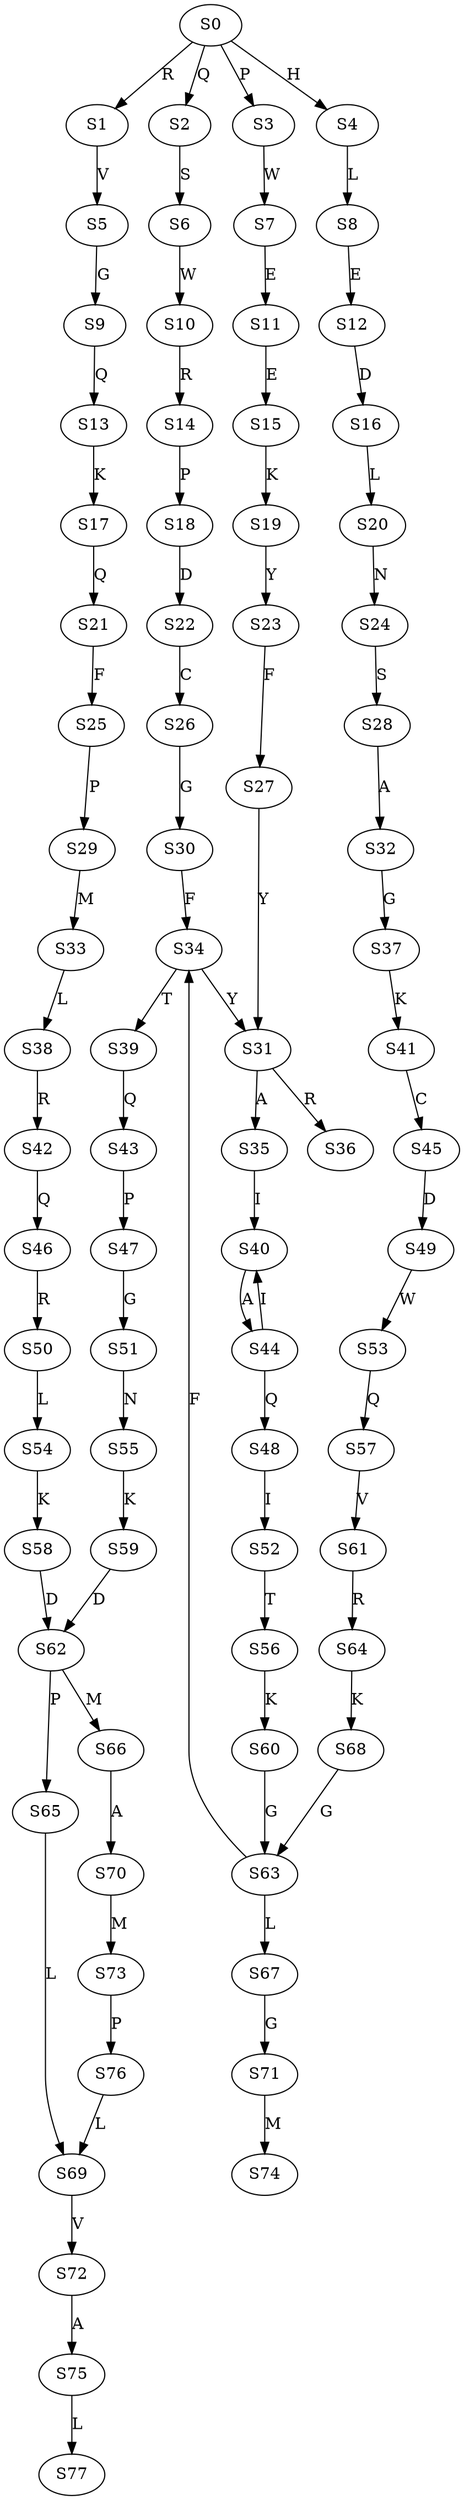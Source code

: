 strict digraph  {
	S0 -> S1 [ label = R ];
	S0 -> S2 [ label = Q ];
	S0 -> S3 [ label = P ];
	S0 -> S4 [ label = H ];
	S1 -> S5 [ label = V ];
	S2 -> S6 [ label = S ];
	S3 -> S7 [ label = W ];
	S4 -> S8 [ label = L ];
	S5 -> S9 [ label = G ];
	S6 -> S10 [ label = W ];
	S7 -> S11 [ label = E ];
	S8 -> S12 [ label = E ];
	S9 -> S13 [ label = Q ];
	S10 -> S14 [ label = R ];
	S11 -> S15 [ label = E ];
	S12 -> S16 [ label = D ];
	S13 -> S17 [ label = K ];
	S14 -> S18 [ label = P ];
	S15 -> S19 [ label = K ];
	S16 -> S20 [ label = L ];
	S17 -> S21 [ label = Q ];
	S18 -> S22 [ label = D ];
	S19 -> S23 [ label = Y ];
	S20 -> S24 [ label = N ];
	S21 -> S25 [ label = F ];
	S22 -> S26 [ label = C ];
	S23 -> S27 [ label = F ];
	S24 -> S28 [ label = S ];
	S25 -> S29 [ label = P ];
	S26 -> S30 [ label = G ];
	S27 -> S31 [ label = Y ];
	S28 -> S32 [ label = A ];
	S29 -> S33 [ label = M ];
	S30 -> S34 [ label = F ];
	S31 -> S35 [ label = A ];
	S31 -> S36 [ label = R ];
	S32 -> S37 [ label = G ];
	S33 -> S38 [ label = L ];
	S34 -> S39 [ label = T ];
	S34 -> S31 [ label = Y ];
	S35 -> S40 [ label = I ];
	S37 -> S41 [ label = K ];
	S38 -> S42 [ label = R ];
	S39 -> S43 [ label = Q ];
	S40 -> S44 [ label = A ];
	S41 -> S45 [ label = C ];
	S42 -> S46 [ label = Q ];
	S43 -> S47 [ label = P ];
	S44 -> S48 [ label = Q ];
	S44 -> S40 [ label = I ];
	S45 -> S49 [ label = D ];
	S46 -> S50 [ label = R ];
	S47 -> S51 [ label = G ];
	S48 -> S52 [ label = I ];
	S49 -> S53 [ label = W ];
	S50 -> S54 [ label = L ];
	S51 -> S55 [ label = N ];
	S52 -> S56 [ label = T ];
	S53 -> S57 [ label = Q ];
	S54 -> S58 [ label = K ];
	S55 -> S59 [ label = K ];
	S56 -> S60 [ label = K ];
	S57 -> S61 [ label = V ];
	S58 -> S62 [ label = D ];
	S59 -> S62 [ label = D ];
	S60 -> S63 [ label = G ];
	S61 -> S64 [ label = R ];
	S62 -> S65 [ label = P ];
	S62 -> S66 [ label = M ];
	S63 -> S67 [ label = L ];
	S63 -> S34 [ label = F ];
	S64 -> S68 [ label = K ];
	S65 -> S69 [ label = L ];
	S66 -> S70 [ label = A ];
	S67 -> S71 [ label = G ];
	S68 -> S63 [ label = G ];
	S69 -> S72 [ label = V ];
	S70 -> S73 [ label = M ];
	S71 -> S74 [ label = M ];
	S72 -> S75 [ label = A ];
	S73 -> S76 [ label = P ];
	S75 -> S77 [ label = L ];
	S76 -> S69 [ label = L ];
}
